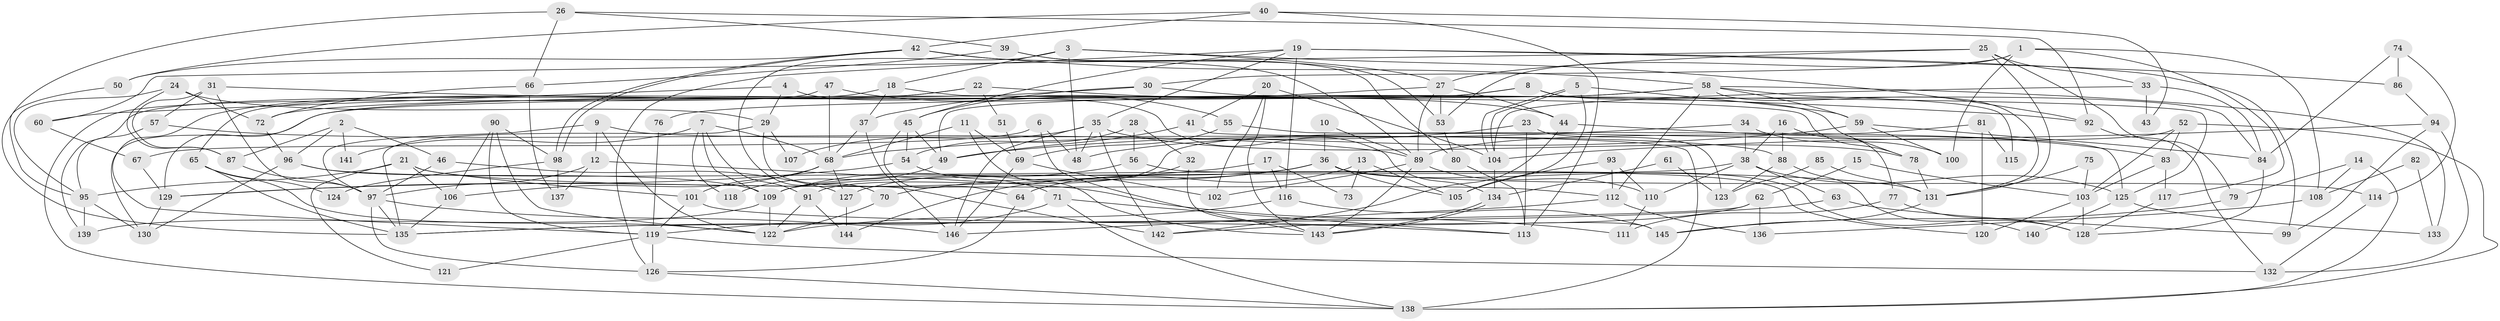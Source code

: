 // coarse degree distribution, {7: 0.07368421052631578, 4: 0.1368421052631579, 9: 0.042105263157894736, 3: 0.23157894736842105, 6: 0.1368421052631579, 5: 0.14736842105263157, 8: 0.10526315789473684, 2: 0.11578947368421053, 11: 0.010526315789473684}
// Generated by graph-tools (version 1.1) at 2025/23/03/03/25 07:23:56]
// undirected, 146 vertices, 292 edges
graph export_dot {
graph [start="1"]
  node [color=gray90,style=filled];
  1;
  2;
  3;
  4;
  5;
  6;
  7;
  8;
  9;
  10;
  11;
  12;
  13;
  14;
  15;
  16;
  17;
  18;
  19;
  20;
  21;
  22;
  23;
  24;
  25;
  26;
  27;
  28;
  29;
  30;
  31;
  32;
  33;
  34;
  35;
  36;
  37;
  38;
  39;
  40;
  41;
  42;
  43;
  44;
  45;
  46;
  47;
  48;
  49;
  50;
  51;
  52;
  53;
  54;
  55;
  56;
  57;
  58;
  59;
  60;
  61;
  62;
  63;
  64;
  65;
  66;
  67;
  68;
  69;
  70;
  71;
  72;
  73;
  74;
  75;
  76;
  77;
  78;
  79;
  80;
  81;
  82;
  83;
  84;
  85;
  86;
  87;
  88;
  89;
  90;
  91;
  92;
  93;
  94;
  95;
  96;
  97;
  98;
  99;
  100;
  101;
  102;
  103;
  104;
  105;
  106;
  107;
  108;
  109;
  110;
  111;
  112;
  113;
  114;
  115;
  116;
  117;
  118;
  119;
  120;
  121;
  122;
  123;
  124;
  125;
  126;
  127;
  128;
  129;
  130;
  131;
  132;
  133;
  134;
  135;
  136;
  137;
  138;
  139;
  140;
  141;
  142;
  143;
  144;
  145;
  146;
  1 -- 30;
  1 -- 53;
  1 -- 100;
  1 -- 108;
  1 -- 117;
  2 -- 96;
  2 -- 87;
  2 -- 46;
  2 -- 141;
  3 -- 18;
  3 -- 27;
  3 -- 48;
  3 -- 70;
  3 -- 92;
  4 -- 29;
  4 -- 134;
  4 -- 60;
  5 -- 104;
  5 -- 104;
  5 -- 105;
  5 -- 59;
  6 -- 143;
  6 -- 48;
  6 -- 67;
  7 -- 109;
  7 -- 68;
  7 -- 91;
  7 -- 118;
  7 -- 141;
  8 -- 84;
  8 -- 49;
  8 -- 72;
  8 -- 78;
  9 -- 122;
  9 -- 97;
  9 -- 12;
  9 -- 88;
  10 -- 36;
  10 -- 89;
  11 -- 68;
  11 -- 143;
  11 -- 69;
  12 -- 97;
  12 -- 111;
  12 -- 137;
  13 -- 64;
  13 -- 105;
  13 -- 73;
  14 -- 138;
  14 -- 108;
  14 -- 79;
  15 -- 103;
  15 -- 62;
  16 -- 38;
  16 -- 77;
  16 -- 88;
  17 -- 129;
  17 -- 116;
  17 -- 73;
  18 -- 37;
  18 -- 78;
  18 -- 139;
  19 -- 126;
  19 -- 35;
  19 -- 45;
  19 -- 86;
  19 -- 99;
  19 -- 116;
  20 -- 143;
  20 -- 102;
  20 -- 41;
  20 -- 104;
  21 -- 101;
  21 -- 95;
  21 -- 106;
  21 -- 112;
  21 -- 121;
  22 -- 119;
  22 -- 65;
  22 -- 44;
  22 -- 51;
  23 -- 113;
  23 -- 48;
  23 -- 123;
  24 -- 95;
  24 -- 87;
  24 -- 29;
  24 -- 72;
  25 -- 79;
  25 -- 27;
  25 -- 33;
  25 -- 60;
  25 -- 131;
  26 -- 66;
  26 -- 95;
  26 -- 39;
  26 -- 92;
  27 -- 37;
  27 -- 44;
  27 -- 53;
  27 -- 89;
  28 -- 54;
  28 -- 32;
  28 -- 56;
  29 -- 135;
  29 -- 107;
  29 -- 142;
  30 -- 45;
  30 -- 129;
  30 -- 125;
  31 -- 97;
  31 -- 92;
  31 -- 57;
  31 -- 87;
  32 -- 127;
  32 -- 145;
  33 -- 104;
  33 -- 43;
  33 -- 84;
  34 -- 49;
  34 -- 100;
  34 -- 38;
  35 -- 142;
  35 -- 78;
  35 -- 48;
  35 -- 107;
  35 -- 146;
  36 -- 109;
  36 -- 128;
  36 -- 70;
  36 -- 105;
  36 -- 114;
  36 -- 144;
  37 -- 68;
  37 -- 146;
  38 -- 109;
  38 -- 63;
  38 -- 110;
  38 -- 125;
  39 -- 66;
  39 -- 53;
  39 -- 80;
  40 -- 113;
  40 -- 42;
  40 -- 43;
  40 -- 50;
  41 -- 138;
  41 -- 49;
  42 -- 50;
  42 -- 98;
  42 -- 98;
  42 -- 58;
  42 -- 89;
  44 -- 83;
  44 -- 142;
  45 -- 54;
  45 -- 49;
  45 -- 64;
  46 -- 127;
  46 -- 97;
  47 -- 55;
  47 -- 138;
  47 -- 68;
  49 -- 118;
  50 -- 135;
  51 -- 69;
  52 -- 138;
  52 -- 91;
  52 -- 83;
  52 -- 103;
  53 -- 80;
  54 -- 129;
  54 -- 71;
  55 -- 69;
  55 -- 125;
  56 -- 109;
  56 -- 120;
  57 -- 89;
  57 -- 95;
  58 -- 59;
  58 -- 76;
  58 -- 112;
  58 -- 115;
  58 -- 130;
  58 -- 131;
  58 -- 133;
  59 -- 84;
  59 -- 68;
  59 -- 100;
  60 -- 67;
  61 -- 123;
  61 -- 134;
  62 -- 142;
  62 -- 135;
  62 -- 136;
  63 -- 135;
  63 -- 99;
  64 -- 126;
  65 -- 122;
  65 -- 135;
  65 -- 124;
  66 -- 137;
  66 -- 72;
  67 -- 129;
  68 -- 101;
  68 -- 106;
  68 -- 127;
  69 -- 146;
  69 -- 102;
  70 -- 122;
  71 -- 119;
  71 -- 113;
  71 -- 138;
  72 -- 96;
  74 -- 114;
  74 -- 86;
  74 -- 84;
  75 -- 131;
  75 -- 103;
  76 -- 119;
  77 -- 111;
  77 -- 128;
  78 -- 131;
  79 -- 145;
  80 -- 113;
  81 -- 120;
  81 -- 89;
  81 -- 115;
  82 -- 108;
  82 -- 133;
  83 -- 103;
  83 -- 117;
  84 -- 128;
  85 -- 131;
  85 -- 123;
  86 -- 94;
  87 -- 97;
  88 -- 123;
  88 -- 140;
  89 -- 102;
  89 -- 110;
  89 -- 143;
  90 -- 106;
  90 -- 122;
  90 -- 98;
  90 -- 119;
  91 -- 122;
  91 -- 144;
  92 -- 132;
  93 -- 112;
  93 -- 110;
  93 -- 105;
  94 -- 104;
  94 -- 99;
  94 -- 132;
  95 -- 130;
  95 -- 139;
  96 -- 131;
  96 -- 109;
  96 -- 130;
  97 -- 146;
  97 -- 126;
  97 -- 135;
  98 -- 124;
  98 -- 137;
  101 -- 119;
  101 -- 113;
  103 -- 128;
  103 -- 120;
  104 -- 134;
  106 -- 135;
  108 -- 136;
  109 -- 139;
  109 -- 122;
  110 -- 111;
  112 -- 136;
  112 -- 146;
  114 -- 132;
  116 -- 122;
  116 -- 145;
  117 -- 128;
  119 -- 132;
  119 -- 121;
  119 -- 126;
  125 -- 133;
  125 -- 140;
  126 -- 138;
  127 -- 144;
  129 -- 130;
  131 -- 145;
  134 -- 143;
  134 -- 143;
}
